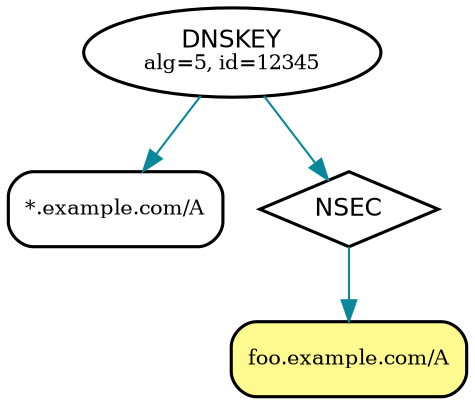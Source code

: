 digraph {
	graph [rankdir="BT"]
	b [label=<<FONT POINT-SIZE="12" FACE="Helvetica">DNSKEY</FONT><BR/><FONT POINT-SIZE="10">alg=5, id=12345</FONT>>, penwidth="1.5"]
	c [label="*.example.com/A", fontsize="10", shape="rectangle", style="rounded", penwidth="1.5"]
	d [label=<<FONT POINT-SIZE="12" FACE="Helvetica">NSEC</FONT>>, shape="diamond", penwidth="1.5"]
	e [label="foo.example.com/A", fontsize="10", shape="rectangle", style="rounded,filled", fillcolor="#fffa8f", penwidth="1.5"]
  c -> b [color="#0a879a", dir="back"]
  d -> b [color="#0a879a", dir="back"]
  e -> d [color="#0a879a", dir="back"]
}
